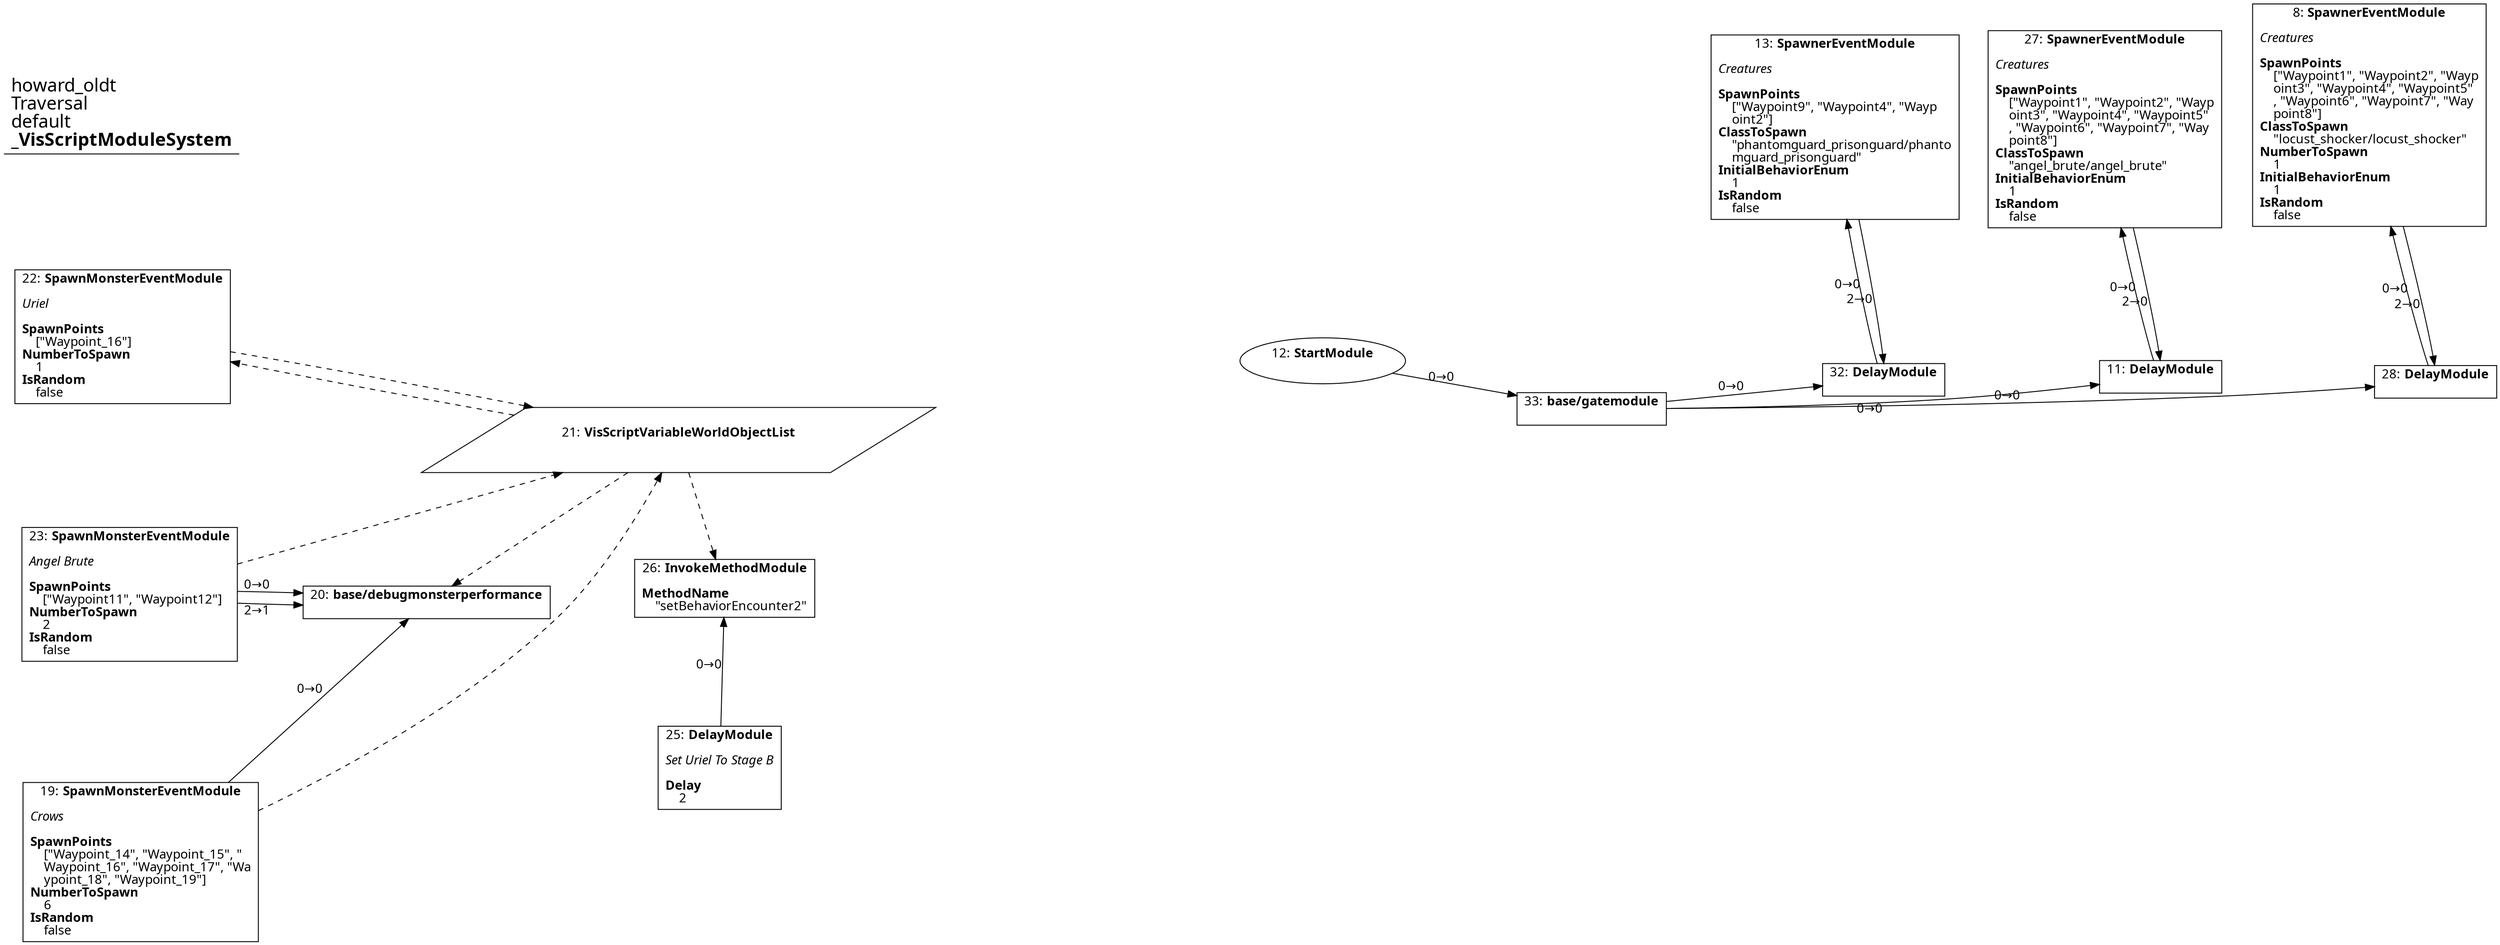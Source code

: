 digraph {
    layout = fdp;
    overlap = prism;
    sep = "+16";
    splines = spline;

    node [ shape = box ];

    graph [ fontname = "Segoe UI" ];
    node [ fontname = "Segoe UI" ];
    edge [ fontname = "Segoe UI" ];

    8 [ label = <8: <b>SpawnerEventModule</b><br/><br/><i>Creatures<br align="left"/></i><br align="left"/><b>SpawnPoints</b><br align="left"/>    [&quot;Waypoint1&quot;, &quot;Waypoint2&quot;, &quot;Wayp<br align="left"/>    oint3&quot;, &quot;Waypoint4&quot;, &quot;Waypoint5&quot;<br align="left"/>    , &quot;Waypoint6&quot;, &quot;Waypoint7&quot;, &quot;Way<br align="left"/>    point8&quot;]<br align="left"/><b>ClassToSpawn</b><br align="left"/>    &quot;locust_shocker/locust_shocker&quot;<br align="left"/><b>NumberToSpawn</b><br align="left"/>    1<br align="left"/><b>InitialBehaviorEnum</b><br align="left"/>    1<br align="left"/><b>IsRandom</b><br align="left"/>    false<br align="left"/>> ];
    8 [ pos = "1.258,0.448!" ];
    8 -> 28 [ label = "2→0" ];

    11 [ label = <11: <b>DelayModule</b><br/><br/>> ];
    11 [ pos = "1.0500001,0.187!" ];
    11 -> 27 [ label = "0→0" ];

    12 [ label = <12: <b>StartModule</b><br/><br/>> ];
    12 [ shape = oval ]
    12 [ pos = "0.215,0.20300001!" ];
    12 -> 33 [ label = "0→0" ];

    13 [ label = <13: <b>SpawnerEventModule</b><br/><br/><i>Creatures<br align="left"/></i><br align="left"/><b>SpawnPoints</b><br align="left"/>    [&quot;Waypoint9&quot;, &quot;Waypoint4&quot;, &quot;Wayp<br align="left"/>    oint2&quot;]<br align="left"/><b>ClassToSpawn</b><br align="left"/>    &quot;phantomguard_prisonguard/phanto<br align="left"/>    mguard_prisonguard&quot;<br align="left"/><b>InitialBehaviorEnum</b><br align="left"/>    1<br align="left"/><b>IsRandom</b><br align="left"/>    false<br align="left"/>> ];
    13 [ pos = "0.72700006,0.43600002!" ];
    13 -> 32 [ label = "2→0" ];

    19 [ label = <19: <b>SpawnMonsterEventModule</b><br/><br/><i>Crows<br align="left"/></i><br align="left"/><b>SpawnPoints</b><br align="left"/>    [&quot;Waypoint_14&quot;, &quot;Waypoint_15&quot;, &quot;<br align="left"/>    Waypoint_16&quot;, &quot;Waypoint_17&quot;, &quot;Wa<br align="left"/>    ypoint_18&quot;, &quot;Waypoint_19&quot;]<br align="left"/><b>NumberToSpawn</b><br align="left"/>    6<br align="left"/><b>IsRandom</b><br align="left"/>    false<br align="left"/>> ];
    19 [ pos = "-0.96300006,-0.29700002!" ];
    19 -> 20 [ label = "0→0" ];
    19 -> 21 [ style = dashed ];

    20 [ label = <20: <b>base/debugmonsterperformance</b><br/><br/>> ];
    20 [ pos = "-0.67800003,-0.038000003!" ];
    21 -> 20 [ style = dashed ];

    21 [ label = <21: <b>VisScriptVariableWorldObjectList</b><br/><br/>> ];
    21 [ shape = parallelogram ]
    21 [ pos = "-0.42700002,0.124000005!" ];

    22 [ label = <22: <b>SpawnMonsterEventModule</b><br/><br/><i>Uriel<br align="left"/></i><br align="left"/><b>SpawnPoints</b><br align="left"/>    [&quot;Waypoint_16&quot;]<br align="left"/><b>NumberToSpawn</b><br align="left"/>    1<br align="left"/><b>IsRandom</b><br align="left"/>    false<br align="left"/>> ];
    22 [ pos = "-0.98100007,0.22700001!" ];
    22 -> 21 [ style = dashed ];
    21 -> 22 [ style = dashed ];

    23 [ label = <23: <b>SpawnMonsterEventModule</b><br/><br/><i>Angel Brute<br align="left"/></i><br align="left"/><b>SpawnPoints</b><br align="left"/>    [&quot;Waypoint11&quot;, &quot;Waypoint12&quot;]<br align="left"/><b>NumberToSpawn</b><br align="left"/>    2<br align="left"/><b>IsRandom</b><br align="left"/>    false<br align="left"/>> ];
    23 [ pos = "-0.97400004,-0.030000001!" ];
    23 -> 20 [ label = "0→0" ];
    23 -> 20 [ label = "2→1" ];
    23 -> 21 [ style = dashed ];

    25 [ label = <25: <b>DelayModule</b><br/><br/><i>Set Uriel To Stage B<br align="left"/></i><br align="left"/><b>Delay</b><br align="left"/>    2<br align="left"/>> ];
    25 [ pos = "-0.386,-0.20300001!" ];
    25 -> 26 [ label = "0→0" ];

    26 [ label = <26: <b>InvokeMethodModule</b><br/><br/><b>MethodName</b><br align="left"/>    &quot;setBehaviorEncounter2&quot;<br align="left"/>> ];
    26 [ pos = "-0.381,-0.024!" ];
    21 -> 26 [ style = dashed ];

    27 [ label = <27: <b>SpawnerEventModule</b><br/><br/><i>Creatures<br align="left"/></i><br align="left"/><b>SpawnPoints</b><br align="left"/>    [&quot;Waypoint1&quot;, &quot;Waypoint2&quot;, &quot;Wayp<br align="left"/>    oint3&quot;, &quot;Waypoint4&quot;, &quot;Waypoint5&quot;<br align="left"/>    , &quot;Waypoint6&quot;, &quot;Waypoint7&quot;, &quot;Way<br align="left"/>    point8&quot;]<br align="left"/><b>ClassToSpawn</b><br align="left"/>    &quot;angel_brute/angel_brute&quot;<br align="left"/><b>InitialBehaviorEnum</b><br align="left"/>    1<br align="left"/><b>IsRandom</b><br align="left"/>    false<br align="left"/>> ];
    27 [ pos = "0.99300003,0.43400002!" ];
    27 -> 11 [ label = "2→0" ];

    28 [ label = <28: <b>DelayModule</b><br/><br/>> ];
    28 [ pos = "1.3240001,0.18200001!" ];
    28 -> 8 [ label = "0→0" ];

    32 [ label = <32: <b>DelayModule</b><br/><br/>> ];
    32 [ pos = "0.77400005,0.18400002!" ];
    32 -> 13 [ label = "0→0" ];

    33 [ label = <33: <b>base/gatemodule</b><br/><br/>> ];
    33 [ pos = "0.483,0.155!" ];
    33 -> 32 [ label = "0→0" ];
    33 -> 11 [ label = "0→0" ];
    33 -> 28 [ label = "0→0" ];

    title [ pos = "-0.98200005,0.44900003!" ];
    title [ shape = underline ];
    title [ label = <<font point-size="20">howard_oldt<br align="left"/>Traversal<br align="left"/>default<br align="left"/><b>_VisScriptModuleSystem</b><br align="left"/></font>> ];
}

